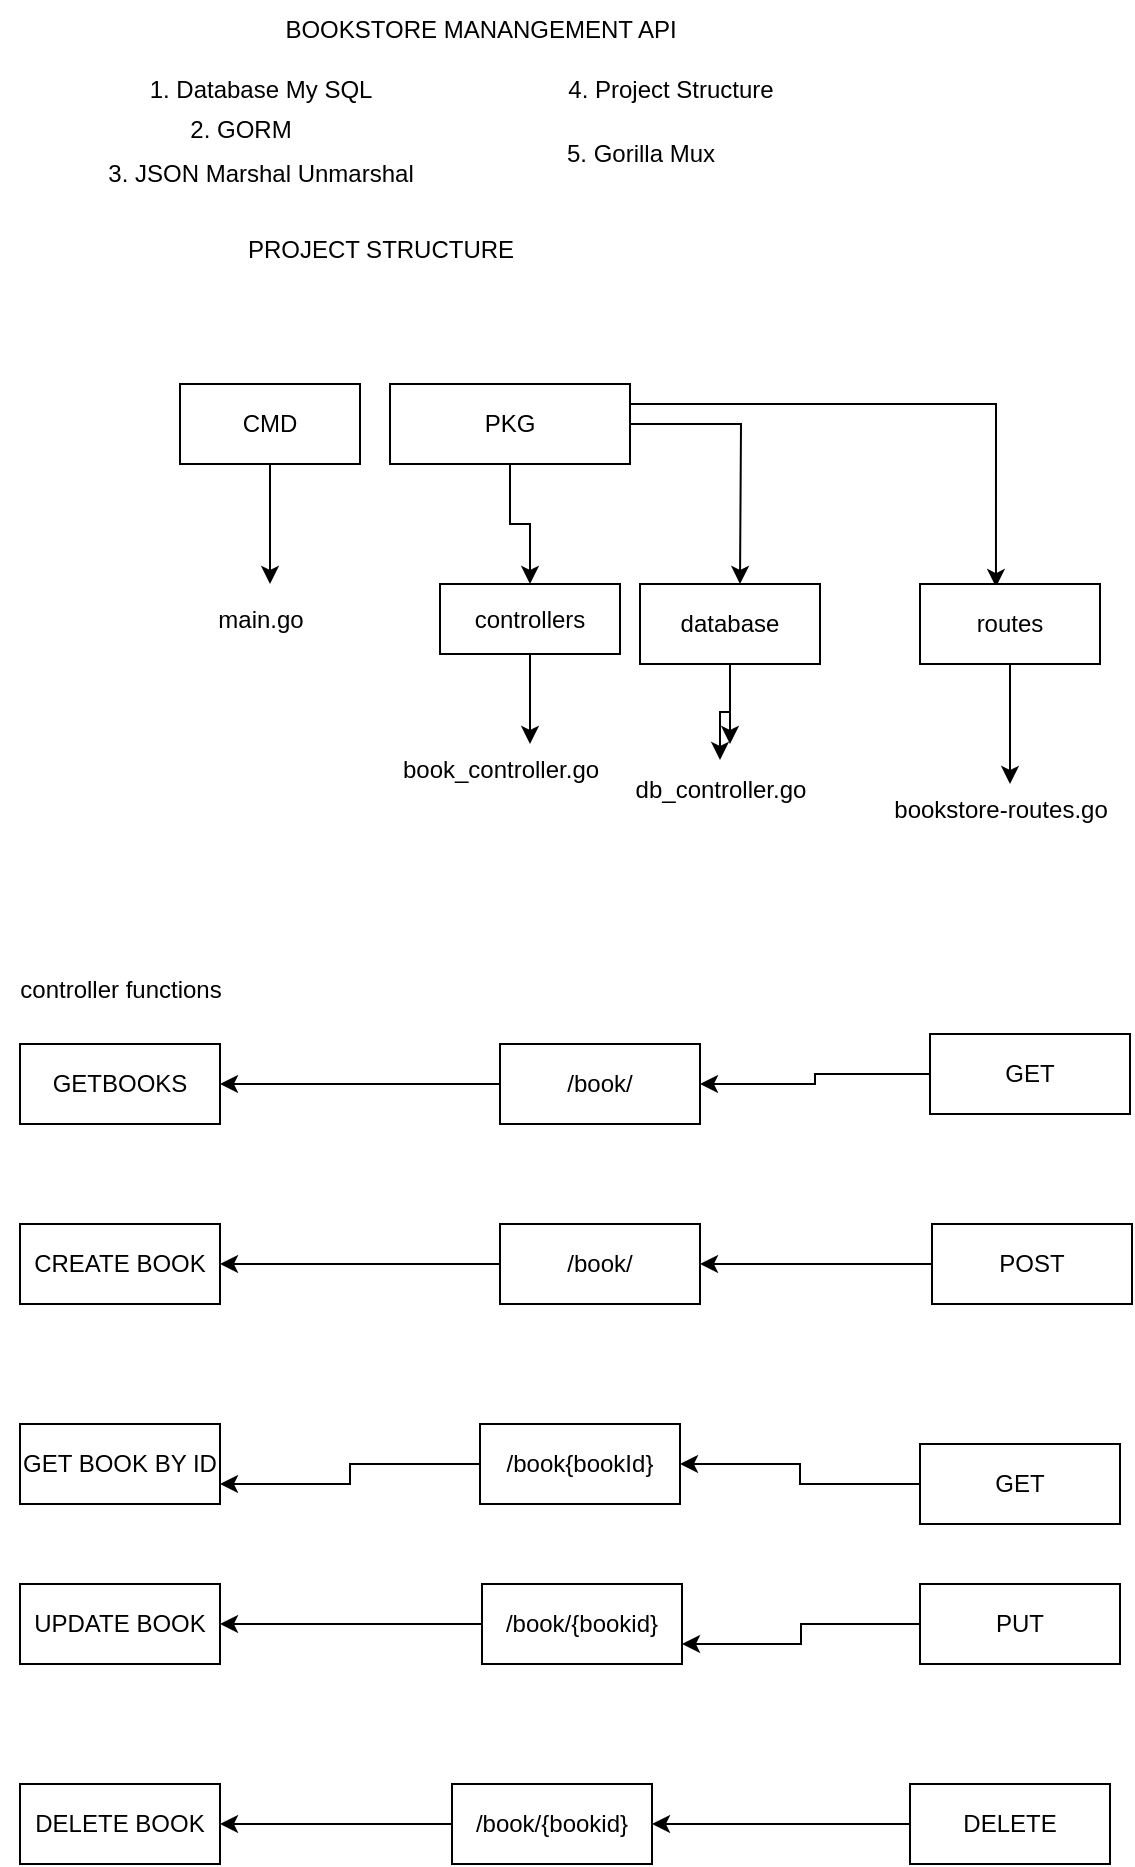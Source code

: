 <mxfile version="21.6.5">
  <diagram name="Page-1" id="juab4HqFQv2jONyvK4IC">
    <mxGraphModel dx="1590" dy="933" grid="1" gridSize="10" guides="1" tooltips="1" connect="1" arrows="1" fold="1" page="1" pageScale="1" pageWidth="827" pageHeight="1169" math="0" shadow="0">
      <root>
        <mxCell id="0" />
        <mxCell id="1" parent="0" />
        <mxCell id="G8N-DOlNY1IqbSWQYaFY-1" value="BOOKSTORE MANANGEMENT API" style="text;html=1;align=center;verticalAlign=middle;resizable=0;points=[];autosize=1;strokeColor=none;fillColor=none;" vertex="1" parent="1">
          <mxGeometry x="230" y="48" width="220" height="30" as="geometry" />
        </mxCell>
        <mxCell id="G8N-DOlNY1IqbSWQYaFY-2" value="CMD" style="rounded=0;whiteSpace=wrap;html=1;" vertex="1" parent="1">
          <mxGeometry x="190" y="240" width="90" height="40" as="geometry" />
        </mxCell>
        <mxCell id="G8N-DOlNY1IqbSWQYaFY-3" value="1. Database My SQL" style="text;html=1;align=center;verticalAlign=middle;resizable=0;points=[];autosize=1;strokeColor=none;fillColor=none;" vertex="1" parent="1">
          <mxGeometry x="165" y="78" width="130" height="30" as="geometry" />
        </mxCell>
        <mxCell id="G8N-DOlNY1IqbSWQYaFY-5" value="2. GORM&lt;br&gt;" style="text;html=1;align=center;verticalAlign=middle;resizable=0;points=[];autosize=1;strokeColor=none;fillColor=none;" vertex="1" parent="1">
          <mxGeometry x="185" y="98" width="70" height="30" as="geometry" />
        </mxCell>
        <mxCell id="G8N-DOlNY1IqbSWQYaFY-6" value="3. JSON Marshal Unmarshal" style="text;html=1;align=center;verticalAlign=middle;resizable=0;points=[];autosize=1;strokeColor=none;fillColor=none;" vertex="1" parent="1">
          <mxGeometry x="140" y="120" width="180" height="30" as="geometry" />
        </mxCell>
        <mxCell id="G8N-DOlNY1IqbSWQYaFY-7" value="4. Project Structure" style="text;html=1;align=center;verticalAlign=middle;resizable=0;points=[];autosize=1;strokeColor=none;fillColor=none;" vertex="1" parent="1">
          <mxGeometry x="370" y="78" width="130" height="30" as="geometry" />
        </mxCell>
        <mxCell id="G8N-DOlNY1IqbSWQYaFY-8" value="5. Gorilla Mux" style="text;html=1;align=center;verticalAlign=middle;resizable=0;points=[];autosize=1;strokeColor=none;fillColor=none;" vertex="1" parent="1">
          <mxGeometry x="370" y="110" width="100" height="30" as="geometry" />
        </mxCell>
        <mxCell id="G8N-DOlNY1IqbSWQYaFY-9" value="PROJECT STRUCTURE" style="text;html=1;align=center;verticalAlign=middle;resizable=0;points=[];autosize=1;strokeColor=none;fillColor=none;" vertex="1" parent="1">
          <mxGeometry x="210" y="158" width="160" height="30" as="geometry" />
        </mxCell>
        <mxCell id="G8N-DOlNY1IqbSWQYaFY-12" value="" style="endArrow=classic;html=1;rounded=0;exitX=0.5;exitY=1;exitDx=0;exitDy=0;" edge="1" parent="1" source="G8N-DOlNY1IqbSWQYaFY-2">
          <mxGeometry width="50" height="50" relative="1" as="geometry">
            <mxPoint x="390" y="330" as="sourcePoint" />
            <mxPoint x="235" y="340" as="targetPoint" />
          </mxGeometry>
        </mxCell>
        <mxCell id="G8N-DOlNY1IqbSWQYaFY-22" style="edgeStyle=orthogonalEdgeStyle;rounded=0;orthogonalLoop=1;jettySize=auto;html=1;exitX=0.5;exitY=1;exitDx=0;exitDy=0;entryX=0.5;entryY=0;entryDx=0;entryDy=0;" edge="1" parent="1" source="G8N-DOlNY1IqbSWQYaFY-14" target="G8N-DOlNY1IqbSWQYaFY-19">
          <mxGeometry relative="1" as="geometry" />
        </mxCell>
        <mxCell id="G8N-DOlNY1IqbSWQYaFY-24" style="edgeStyle=orthogonalEdgeStyle;rounded=0;orthogonalLoop=1;jettySize=auto;html=1;exitX=1;exitY=0.5;exitDx=0;exitDy=0;" edge="1" parent="1" source="G8N-DOlNY1IqbSWQYaFY-14">
          <mxGeometry relative="1" as="geometry">
            <mxPoint x="470" y="340" as="targetPoint" />
          </mxGeometry>
        </mxCell>
        <mxCell id="G8N-DOlNY1IqbSWQYaFY-25" style="edgeStyle=orthogonalEdgeStyle;rounded=0;orthogonalLoop=1;jettySize=auto;html=1;exitX=1;exitY=0.25;exitDx=0;exitDy=0;entryX=0.422;entryY=0.038;entryDx=0;entryDy=0;entryPerimeter=0;" edge="1" parent="1" source="G8N-DOlNY1IqbSWQYaFY-14" target="G8N-DOlNY1IqbSWQYaFY-29">
          <mxGeometry relative="1" as="geometry">
            <mxPoint x="600" y="330" as="targetPoint" />
          </mxGeometry>
        </mxCell>
        <mxCell id="G8N-DOlNY1IqbSWQYaFY-14" value="PKG" style="whiteSpace=wrap;html=1;" vertex="1" parent="1">
          <mxGeometry x="295" y="240" width="120" height="40" as="geometry" />
        </mxCell>
        <mxCell id="G8N-DOlNY1IqbSWQYaFY-37" style="edgeStyle=orthogonalEdgeStyle;rounded=0;orthogonalLoop=1;jettySize=auto;html=1;exitX=0.5;exitY=1;exitDx=0;exitDy=0;" edge="1" parent="1" source="G8N-DOlNY1IqbSWQYaFY-19">
          <mxGeometry relative="1" as="geometry">
            <mxPoint x="365" y="420" as="targetPoint" />
          </mxGeometry>
        </mxCell>
        <mxCell id="G8N-DOlNY1IqbSWQYaFY-19" value="controllers" style="whiteSpace=wrap;html=1;" vertex="1" parent="1">
          <mxGeometry x="320" y="340" width="90" height="35" as="geometry" />
        </mxCell>
        <mxCell id="G8N-DOlNY1IqbSWQYaFY-39" style="edgeStyle=orthogonalEdgeStyle;rounded=0;orthogonalLoop=1;jettySize=auto;html=1;exitX=0.5;exitY=1;exitDx=0;exitDy=0;" edge="1" parent="1" source="G8N-DOlNY1IqbSWQYaFY-27">
          <mxGeometry relative="1" as="geometry">
            <mxPoint x="465" y="420" as="targetPoint" />
          </mxGeometry>
        </mxCell>
        <mxCell id="G8N-DOlNY1IqbSWQYaFY-78" value="" style="edgeStyle=orthogonalEdgeStyle;rounded=0;orthogonalLoop=1;jettySize=auto;html=1;" edge="1" parent="1" source="G8N-DOlNY1IqbSWQYaFY-27" target="G8N-DOlNY1IqbSWQYaFY-40">
          <mxGeometry relative="1" as="geometry" />
        </mxCell>
        <mxCell id="G8N-DOlNY1IqbSWQYaFY-27" value="database" style="whiteSpace=wrap;html=1;" vertex="1" parent="1">
          <mxGeometry x="420" y="340" width="90" height="40" as="geometry" />
        </mxCell>
        <mxCell id="G8N-DOlNY1IqbSWQYaFY-42" style="edgeStyle=orthogonalEdgeStyle;rounded=0;orthogonalLoop=1;jettySize=auto;html=1;exitX=0.5;exitY=1;exitDx=0;exitDy=0;" edge="1" parent="1" source="G8N-DOlNY1IqbSWQYaFY-29">
          <mxGeometry relative="1" as="geometry">
            <mxPoint x="605" y="440" as="targetPoint" />
          </mxGeometry>
        </mxCell>
        <mxCell id="G8N-DOlNY1IqbSWQYaFY-29" value="routes" style="whiteSpace=wrap;html=1;" vertex="1" parent="1">
          <mxGeometry x="560" y="340" width="90" height="40" as="geometry" />
        </mxCell>
        <mxCell id="G8N-DOlNY1IqbSWQYaFY-36" value="main.go" style="text;html=1;align=center;verticalAlign=middle;resizable=0;points=[];autosize=1;strokeColor=none;fillColor=none;" vertex="1" parent="1">
          <mxGeometry x="195" y="342.5" width="70" height="30" as="geometry" />
        </mxCell>
        <mxCell id="G8N-DOlNY1IqbSWQYaFY-40" value="db_controller.go" style="text;html=1;align=center;verticalAlign=middle;resizable=0;points=[];autosize=1;strokeColor=none;fillColor=none;" vertex="1" parent="1">
          <mxGeometry x="405" y="428" width="110" height="30" as="geometry" />
        </mxCell>
        <mxCell id="G8N-DOlNY1IqbSWQYaFY-41" value="book_controller.go" style="text;html=1;align=center;verticalAlign=middle;resizable=0;points=[];autosize=1;strokeColor=none;fillColor=none;" vertex="1" parent="1">
          <mxGeometry x="290" y="418" width="120" height="30" as="geometry" />
        </mxCell>
        <mxCell id="G8N-DOlNY1IqbSWQYaFY-43" value="bookstore-routes.go" style="text;html=1;align=center;verticalAlign=middle;resizable=0;points=[];autosize=1;strokeColor=none;fillColor=none;" vertex="1" parent="1">
          <mxGeometry x="535" y="438" width="130" height="30" as="geometry" />
        </mxCell>
        <mxCell id="G8N-DOlNY1IqbSWQYaFY-44" value="controller functions" style="text;html=1;align=center;verticalAlign=middle;resizable=0;points=[];autosize=1;strokeColor=none;fillColor=none;" vertex="1" parent="1">
          <mxGeometry x="100" y="528" width="120" height="30" as="geometry" />
        </mxCell>
        <mxCell id="G8N-DOlNY1IqbSWQYaFY-45" value="GETBOOKS" style="rounded=0;whiteSpace=wrap;html=1;" vertex="1" parent="1">
          <mxGeometry x="110" y="570" width="100" height="40" as="geometry" />
        </mxCell>
        <mxCell id="G8N-DOlNY1IqbSWQYaFY-66" style="edgeStyle=orthogonalEdgeStyle;rounded=0;orthogonalLoop=1;jettySize=auto;html=1;exitX=0;exitY=0.5;exitDx=0;exitDy=0;entryX=1;entryY=0.5;entryDx=0;entryDy=0;" edge="1" parent="1" source="G8N-DOlNY1IqbSWQYaFY-46" target="G8N-DOlNY1IqbSWQYaFY-45">
          <mxGeometry relative="1" as="geometry" />
        </mxCell>
        <mxCell id="G8N-DOlNY1IqbSWQYaFY-46" value="/book/" style="rounded=0;whiteSpace=wrap;html=1;" vertex="1" parent="1">
          <mxGeometry x="350" y="570" width="100" height="40" as="geometry" />
        </mxCell>
        <mxCell id="G8N-DOlNY1IqbSWQYaFY-67" style="edgeStyle=orthogonalEdgeStyle;rounded=0;orthogonalLoop=1;jettySize=auto;html=1;exitX=0;exitY=0.5;exitDx=0;exitDy=0;" edge="1" parent="1" source="G8N-DOlNY1IqbSWQYaFY-47" target="G8N-DOlNY1IqbSWQYaFY-46">
          <mxGeometry relative="1" as="geometry" />
        </mxCell>
        <mxCell id="G8N-DOlNY1IqbSWQYaFY-47" value="GET" style="rounded=0;whiteSpace=wrap;html=1;" vertex="1" parent="1">
          <mxGeometry x="565" y="565" width="100" height="40" as="geometry" />
        </mxCell>
        <mxCell id="G8N-DOlNY1IqbSWQYaFY-48" value="CREATE BOOK" style="rounded=0;whiteSpace=wrap;html=1;" vertex="1" parent="1">
          <mxGeometry x="110" y="660" width="100" height="40" as="geometry" />
        </mxCell>
        <mxCell id="G8N-DOlNY1IqbSWQYaFY-69" style="edgeStyle=orthogonalEdgeStyle;rounded=0;orthogonalLoop=1;jettySize=auto;html=1;exitX=0;exitY=0.5;exitDx=0;exitDy=0;entryX=1;entryY=0.5;entryDx=0;entryDy=0;" edge="1" parent="1" source="G8N-DOlNY1IqbSWQYaFY-49" target="G8N-DOlNY1IqbSWQYaFY-48">
          <mxGeometry relative="1" as="geometry" />
        </mxCell>
        <mxCell id="G8N-DOlNY1IqbSWQYaFY-49" value="/book/" style="rounded=0;whiteSpace=wrap;html=1;" vertex="1" parent="1">
          <mxGeometry x="350" y="660" width="100" height="40" as="geometry" />
        </mxCell>
        <mxCell id="G8N-DOlNY1IqbSWQYaFY-68" style="edgeStyle=orthogonalEdgeStyle;rounded=0;orthogonalLoop=1;jettySize=auto;html=1;exitX=0;exitY=0.5;exitDx=0;exitDy=0;entryX=1;entryY=0.5;entryDx=0;entryDy=0;" edge="1" parent="1" source="G8N-DOlNY1IqbSWQYaFY-50" target="G8N-DOlNY1IqbSWQYaFY-49">
          <mxGeometry relative="1" as="geometry" />
        </mxCell>
        <mxCell id="G8N-DOlNY1IqbSWQYaFY-50" value="POST" style="rounded=0;whiteSpace=wrap;html=1;" vertex="1" parent="1">
          <mxGeometry x="566" y="660" width="100" height="40" as="geometry" />
        </mxCell>
        <mxCell id="G8N-DOlNY1IqbSWQYaFY-51" value="GET BOOK BY ID" style="rounded=0;whiteSpace=wrap;html=1;" vertex="1" parent="1">
          <mxGeometry x="110" y="760" width="100" height="40" as="geometry" />
        </mxCell>
        <mxCell id="G8N-DOlNY1IqbSWQYaFY-70" style="edgeStyle=orthogonalEdgeStyle;rounded=0;orthogonalLoop=1;jettySize=auto;html=1;exitX=0;exitY=0.5;exitDx=0;exitDy=0;entryX=1;entryY=0.75;entryDx=0;entryDy=0;" edge="1" parent="1" source="G8N-DOlNY1IqbSWQYaFY-52" target="G8N-DOlNY1IqbSWQYaFY-51">
          <mxGeometry relative="1" as="geometry" />
        </mxCell>
        <mxCell id="G8N-DOlNY1IqbSWQYaFY-52" value="/book{bookId}" style="rounded=0;whiteSpace=wrap;html=1;" vertex="1" parent="1">
          <mxGeometry x="340" y="760" width="100" height="40" as="geometry" />
        </mxCell>
        <mxCell id="G8N-DOlNY1IqbSWQYaFY-75" style="edgeStyle=orthogonalEdgeStyle;rounded=0;orthogonalLoop=1;jettySize=auto;html=1;exitX=0;exitY=0.5;exitDx=0;exitDy=0;entryX=1;entryY=0.5;entryDx=0;entryDy=0;" edge="1" parent="1" source="G8N-DOlNY1IqbSWQYaFY-53" target="G8N-DOlNY1IqbSWQYaFY-52">
          <mxGeometry relative="1" as="geometry" />
        </mxCell>
        <mxCell id="G8N-DOlNY1IqbSWQYaFY-53" value="GET" style="rounded=0;whiteSpace=wrap;html=1;" vertex="1" parent="1">
          <mxGeometry x="560" y="770" width="100" height="40" as="geometry" />
        </mxCell>
        <mxCell id="G8N-DOlNY1IqbSWQYaFY-54" value="UPDATE BOOK" style="rounded=0;whiteSpace=wrap;html=1;" vertex="1" parent="1">
          <mxGeometry x="110" y="840" width="100" height="40" as="geometry" />
        </mxCell>
        <mxCell id="G8N-DOlNY1IqbSWQYaFY-71" style="edgeStyle=orthogonalEdgeStyle;rounded=0;orthogonalLoop=1;jettySize=auto;html=1;exitX=0;exitY=0.5;exitDx=0;exitDy=0;" edge="1" parent="1" source="G8N-DOlNY1IqbSWQYaFY-55" target="G8N-DOlNY1IqbSWQYaFY-54">
          <mxGeometry relative="1" as="geometry" />
        </mxCell>
        <mxCell id="G8N-DOlNY1IqbSWQYaFY-55" value="/book/{bookid}" style="rounded=0;whiteSpace=wrap;html=1;" vertex="1" parent="1">
          <mxGeometry x="341" y="840" width="100" height="40" as="geometry" />
        </mxCell>
        <mxCell id="G8N-DOlNY1IqbSWQYaFY-74" style="edgeStyle=orthogonalEdgeStyle;rounded=0;orthogonalLoop=1;jettySize=auto;html=1;exitX=0;exitY=0.5;exitDx=0;exitDy=0;entryX=1;entryY=0.75;entryDx=0;entryDy=0;" edge="1" parent="1" source="G8N-DOlNY1IqbSWQYaFY-56" target="G8N-DOlNY1IqbSWQYaFY-55">
          <mxGeometry relative="1" as="geometry" />
        </mxCell>
        <mxCell id="G8N-DOlNY1IqbSWQYaFY-56" value="PUT" style="rounded=0;whiteSpace=wrap;html=1;" vertex="1" parent="1">
          <mxGeometry x="560" y="840" width="100" height="40" as="geometry" />
        </mxCell>
        <mxCell id="G8N-DOlNY1IqbSWQYaFY-57" value="DELETE BOOK" style="rounded=0;whiteSpace=wrap;html=1;" vertex="1" parent="1">
          <mxGeometry x="110" y="940" width="100" height="40" as="geometry" />
        </mxCell>
        <mxCell id="G8N-DOlNY1IqbSWQYaFY-72" style="edgeStyle=orthogonalEdgeStyle;rounded=0;orthogonalLoop=1;jettySize=auto;html=1;exitX=0;exitY=0.5;exitDx=0;exitDy=0;entryX=1;entryY=0.5;entryDx=0;entryDy=0;" edge="1" parent="1" source="G8N-DOlNY1IqbSWQYaFY-58" target="G8N-DOlNY1IqbSWQYaFY-57">
          <mxGeometry relative="1" as="geometry" />
        </mxCell>
        <mxCell id="G8N-DOlNY1IqbSWQYaFY-58" value="/book/{bookid}" style="rounded=0;whiteSpace=wrap;html=1;" vertex="1" parent="1">
          <mxGeometry x="326" y="940" width="100" height="40" as="geometry" />
        </mxCell>
        <mxCell id="G8N-DOlNY1IqbSWQYaFY-73" style="edgeStyle=orthogonalEdgeStyle;rounded=0;orthogonalLoop=1;jettySize=auto;html=1;exitX=0;exitY=0.5;exitDx=0;exitDy=0;entryX=1;entryY=0.5;entryDx=0;entryDy=0;" edge="1" parent="1" source="G8N-DOlNY1IqbSWQYaFY-59" target="G8N-DOlNY1IqbSWQYaFY-58">
          <mxGeometry relative="1" as="geometry" />
        </mxCell>
        <mxCell id="G8N-DOlNY1IqbSWQYaFY-59" value="DELETE" style="rounded=0;whiteSpace=wrap;html=1;" vertex="1" parent="1">
          <mxGeometry x="555" y="940" width="100" height="40" as="geometry" />
        </mxCell>
      </root>
    </mxGraphModel>
  </diagram>
</mxfile>

